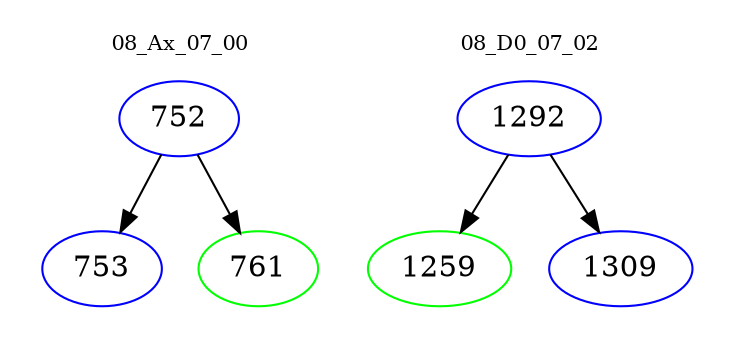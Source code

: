 digraph{
subgraph cluster_0 {
color = white
label = "08_Ax_07_00";
fontsize=10;
T0_752 [label="752", color="blue"]
T0_752 -> T0_753 [color="black"]
T0_753 [label="753", color="blue"]
T0_752 -> T0_761 [color="black"]
T0_761 [label="761", color="green"]
}
subgraph cluster_1 {
color = white
label = "08_D0_07_02";
fontsize=10;
T1_1292 [label="1292", color="blue"]
T1_1292 -> T1_1259 [color="black"]
T1_1259 [label="1259", color="green"]
T1_1292 -> T1_1309 [color="black"]
T1_1309 [label="1309", color="blue"]
}
}
